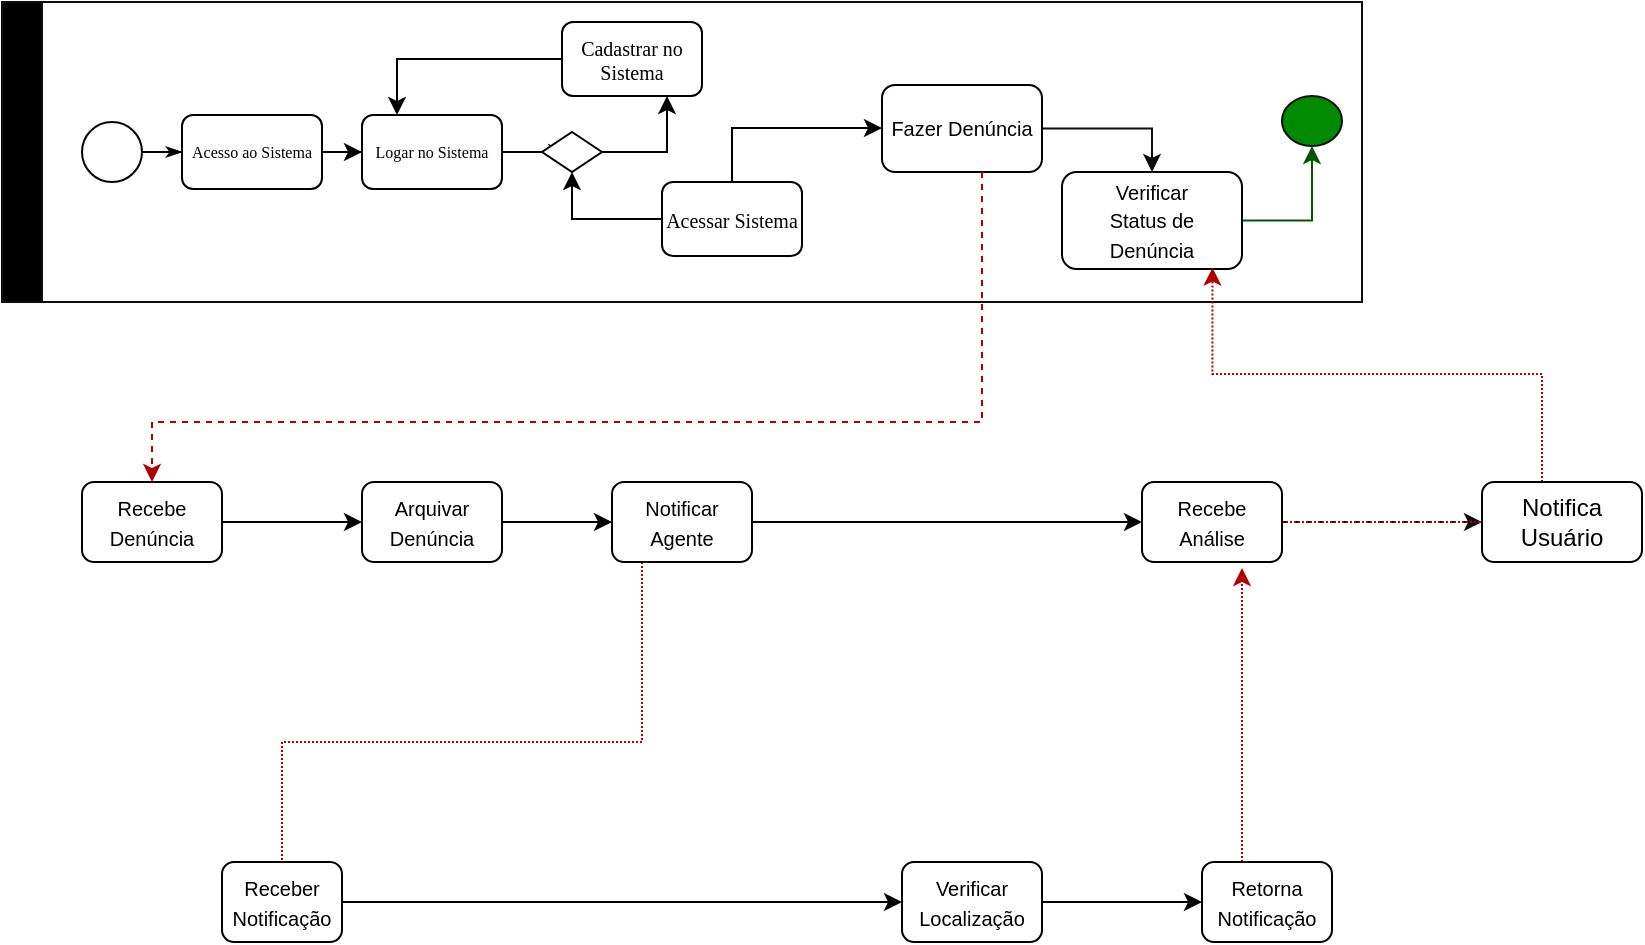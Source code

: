 <mxfile version="13.1.14" type="github"><diagram name="Page-1" id="c7488fd3-1785-93aa-aadb-54a6760d102a"><mxGraphModel dx="402" dy="603" grid="1" gridSize="10" guides="1" tooltips="1" connect="1" arrows="1" fold="1" page="1" pageScale="1" pageWidth="1100" pageHeight="850" background="#ffffff" math="0" shadow="0"><root><mxCell id="0"/><mxCell id="1" parent="0"/><mxCell id="O-zvKClyaqoz1twcRvCZ-13" value="Lane 1" style="swimlane;html=1;startSize=20;horizontal=0;strokeColor=#0D0D0D;fillColor=#000000;" parent="1" vertex="1"><mxGeometry x="180" y="90" width="680" height="150" as="geometry"/></mxCell><mxCell id="O-zvKClyaqoz1twcRvCZ-14" style="edgeStyle=orthogonalEdgeStyle;rounded=0;html=1;labelBackgroundColor=none;startArrow=none;startFill=0;startSize=5;endArrow=classicThin;endFill=1;endSize=5;jettySize=auto;orthogonalLoop=1;strokeWidth=1;fontFamily=Verdana;fontSize=8" parent="O-zvKClyaqoz1twcRvCZ-13" source="O-zvKClyaqoz1twcRvCZ-15" target="O-zvKClyaqoz1twcRvCZ-16" edge="1"><mxGeometry relative="1" as="geometry"/></mxCell><mxCell id="3NuA4ZIhZBG0QOxVYbok-1" style="edgeStyle=orthogonalEdgeStyle;rounded=0;orthogonalLoop=1;jettySize=auto;html=1;entryX=0.25;entryY=0;entryDx=0;entryDy=0;" edge="1" parent="O-zvKClyaqoz1twcRvCZ-13" source="O-zvKClyaqoz1twcRvCZ-21" target="O-zvKClyaqoz1twcRvCZ-18"><mxGeometry relative="1" as="geometry"/></mxCell><mxCell id="O-zvKClyaqoz1twcRvCZ-21" value="&lt;font style=&quot;font-size: 10px&quot;&gt;Cadastrar no Sistema&lt;/font&gt;" style="rounded=1;whiteSpace=wrap;html=1;shadow=0;labelBackgroundColor=none;strokeWidth=1;fontFamily=Verdana;fontSize=8;align=center;" parent="O-zvKClyaqoz1twcRvCZ-13" vertex="1"><mxGeometry x="280" y="10.0" width="70" height="37" as="geometry"/></mxCell><mxCell id="O-zvKClyaqoz1twcRvCZ-15" value="" style="ellipse;whiteSpace=wrap;html=1;rounded=0;shadow=0;labelBackgroundColor=none;strokeWidth=1;fontFamily=Verdana;fontSize=8;align=center;" parent="O-zvKClyaqoz1twcRvCZ-13" vertex="1"><mxGeometry x="40" y="60" width="30" height="30" as="geometry"/></mxCell><mxCell id="L0ZiwHmItmCpD2yZ8luU-3" value="" style="edgeStyle=orthogonalEdgeStyle;rounded=0;orthogonalLoop=1;jettySize=auto;html=1;" parent="O-zvKClyaqoz1twcRvCZ-13" source="O-zvKClyaqoz1twcRvCZ-16" target="O-zvKClyaqoz1twcRvCZ-18" edge="1"><mxGeometry relative="1" as="geometry"/></mxCell><mxCell id="O-zvKClyaqoz1twcRvCZ-16" value="Acesso ao Sistema" style="rounded=1;whiteSpace=wrap;html=1;shadow=0;labelBackgroundColor=none;strokeWidth=1;fontFamily=Verdana;fontSize=8;align=center;" parent="O-zvKClyaqoz1twcRvCZ-13" vertex="1"><mxGeometry x="90" y="56.5" width="70" height="37" as="geometry"/></mxCell><mxCell id="3NuA4ZIhZBG0QOxVYbok-16" style="edgeStyle=orthogonalEdgeStyle;rounded=0;orthogonalLoop=1;jettySize=auto;html=1;exitX=1;exitY=0.5;exitDx=0;exitDy=0;entryX=0.75;entryY=1;entryDx=0;entryDy=0;" edge="1" parent="O-zvKClyaqoz1twcRvCZ-13" source="3NuA4ZIhZBG0QOxVYbok-14" target="O-zvKClyaqoz1twcRvCZ-21"><mxGeometry relative="1" as="geometry"/></mxCell><mxCell id="3NuA4ZIhZBG0QOxVYbok-23" style="edgeStyle=orthogonalEdgeStyle;rounded=0;orthogonalLoop=1;jettySize=auto;html=1;exitX=1;exitY=0.5;exitDx=0;exitDy=0;entryX=0;entryY=1;entryDx=0;entryDy=0;" edge="1" parent="O-zvKClyaqoz1twcRvCZ-13" source="O-zvKClyaqoz1twcRvCZ-18" target="3NuA4ZIhZBG0QOxVYbok-14"><mxGeometry relative="1" as="geometry"/></mxCell><mxCell id="O-zvKClyaqoz1twcRvCZ-18" value="Logar no Sistema" style="rounded=1;whiteSpace=wrap;html=1;shadow=0;labelBackgroundColor=none;strokeWidth=1;fontFamily=Verdana;fontSize=8;align=center;" parent="O-zvKClyaqoz1twcRvCZ-13" vertex="1"><mxGeometry x="180" y="56.5" width="70" height="37" as="geometry"/></mxCell><mxCell id="3NuA4ZIhZBG0QOxVYbok-21" style="edgeStyle=orthogonalEdgeStyle;rounded=0;orthogonalLoop=1;jettySize=auto;html=1;" edge="1" parent="O-zvKClyaqoz1twcRvCZ-13" source="2b4e8129b02d487f-17" target="3NuA4ZIhZBG0QOxVYbok-20"><mxGeometry relative="1" as="geometry"><Array as="points"><mxPoint x="365" y="63"/></Array></mxGeometry></mxCell><mxCell id="3NuA4ZIhZBG0QOxVYbok-27" style="edgeStyle=orthogonalEdgeStyle;rounded=0;orthogonalLoop=1;jettySize=auto;html=1;entryX=0.5;entryY=1;entryDx=0;entryDy=0;" edge="1" parent="O-zvKClyaqoz1twcRvCZ-13" source="2b4e8129b02d487f-17" target="3NuA4ZIhZBG0QOxVYbok-14"><mxGeometry relative="1" as="geometry"/></mxCell><mxCell id="2b4e8129b02d487f-17" value="&lt;font style=&quot;font-size: 10px&quot;&gt;Acessar Sistema&lt;/font&gt;" style="rounded=1;whiteSpace=wrap;html=1;shadow=0;labelBackgroundColor=none;strokeWidth=1;fontFamily=Verdana;fontSize=8;align=center;" parent="O-zvKClyaqoz1twcRvCZ-13" vertex="1"><mxGeometry x="330" y="90" width="70" height="37" as="geometry"/></mxCell><mxCell id="3NuA4ZIhZBG0QOxVYbok-109" style="edgeStyle=orthogonalEdgeStyle;rounded=0;orthogonalLoop=1;jettySize=auto;html=1;entryX=0.5;entryY=0;entryDx=0;entryDy=0;strokeColor=#0D0D0D;" edge="1" parent="O-zvKClyaqoz1twcRvCZ-13" source="3NuA4ZIhZBG0QOxVYbok-20" target="3NuA4ZIhZBG0QOxVYbok-108"><mxGeometry relative="1" as="geometry"/></mxCell><mxCell id="3NuA4ZIhZBG0QOxVYbok-20" value="&lt;font style=&quot;font-size: 10px&quot;&gt;Fazer Denúncia&lt;/font&gt;" style="rounded=1;whiteSpace=wrap;html=1;" vertex="1" parent="O-zvKClyaqoz1twcRvCZ-13"><mxGeometry x="440" y="41.5" width="80" height="43.5" as="geometry"/></mxCell><mxCell id="3NuA4ZIhZBG0QOxVYbok-14" value="" style="rhombus;whiteSpace=wrap;html=1;" vertex="1" parent="O-zvKClyaqoz1twcRvCZ-13"><mxGeometry x="270" y="65" width="30" height="20" as="geometry"/></mxCell><mxCell id="3NuA4ZIhZBG0QOxVYbok-28" value="" style="shape=mxgraph.bpmn.shape;html=1;verticalLabelPosition=bottom;labelBackgroundColor=#ffffff;verticalAlign=top;align=center;perimeter=ellipsePerimeter;outlineConnect=0;outline=standard;symbol=general;strokeColor=#0D0D0D;fillColor=#008a00;fontColor=#ffffff;" vertex="1" parent="O-zvKClyaqoz1twcRvCZ-13"><mxGeometry x="640" y="47" width="30" height="25" as="geometry"/></mxCell><mxCell id="3NuA4ZIhZBG0QOxVYbok-132" style="edgeStyle=orthogonalEdgeStyle;rounded=0;orthogonalLoop=1;jettySize=auto;html=1;entryX=0.5;entryY=1;entryDx=0;entryDy=0;strokeColor=#005700;fillColor=#008a00;" edge="1" parent="O-zvKClyaqoz1twcRvCZ-13" source="3NuA4ZIhZBG0QOxVYbok-108" target="3NuA4ZIhZBG0QOxVYbok-28"><mxGeometry relative="1" as="geometry"/></mxCell><mxCell id="3NuA4ZIhZBG0QOxVYbok-108" value="&lt;font size=&quot;1&quot;&gt;Verificar&lt;br&gt;Status de&lt;br&gt;Denúncia&lt;br&gt;&lt;/font&gt;" style="rounded=1;whiteSpace=wrap;html=1;strokeColor=#000000;rotation=0;" vertex="1" parent="O-zvKClyaqoz1twcRvCZ-13"><mxGeometry x="530" y="85" width="90" height="48.5" as="geometry"/></mxCell><mxCell id="3NuA4ZIhZBG0QOxVYbok-44" style="edgeStyle=orthogonalEdgeStyle;rounded=0;orthogonalLoop=1;jettySize=auto;html=1;" edge="1" parent="1" source="3NuA4ZIhZBG0QOxVYbok-29" target="3NuA4ZIhZBG0QOxVYbok-35"><mxGeometry relative="1" as="geometry"/></mxCell><mxCell id="3NuA4ZIhZBG0QOxVYbok-29" value="&lt;font style=&quot;font-size: 10px&quot;&gt;Recebe&lt;br&gt;&lt;/font&gt;&lt;font style=&quot;font-size: 10px&quot;&gt;Denúncia&lt;/font&gt;" style="rounded=1;whiteSpace=wrap;html=1;" vertex="1" parent="1"><mxGeometry x="220" y="330" width="70" height="40" as="geometry"/></mxCell><mxCell id="3NuA4ZIhZBG0QOxVYbok-32" style="edgeStyle=orthogonalEdgeStyle;rounded=0;orthogonalLoop=1;jettySize=auto;html=1;dashed=1;fillColor=#e51400;strokeColor=#B20000;" edge="1" parent="1" source="3NuA4ZIhZBG0QOxVYbok-20" target="3NuA4ZIhZBG0QOxVYbok-29"><mxGeometry relative="1" as="geometry"><Array as="points"><mxPoint x="670" y="300"/></Array></mxGeometry></mxCell><mxCell id="3NuA4ZIhZBG0QOxVYbok-45" style="edgeStyle=orthogonalEdgeStyle;rounded=0;orthogonalLoop=1;jettySize=auto;html=1;" edge="1" parent="1" source="3NuA4ZIhZBG0QOxVYbok-35" target="3NuA4ZIhZBG0QOxVYbok-36"><mxGeometry relative="1" as="geometry"/></mxCell><mxCell id="3NuA4ZIhZBG0QOxVYbok-35" value="&lt;font size=&quot;1&quot;&gt;Arquivar&lt;br&gt;Denúncia&lt;br&gt;&lt;/font&gt;" style="rounded=1;whiteSpace=wrap;html=1;" vertex="1" parent="1"><mxGeometry x="360" y="330" width="70" height="40" as="geometry"/></mxCell><mxCell id="3NuA4ZIhZBG0QOxVYbok-46" style="edgeStyle=orthogonalEdgeStyle;rounded=0;orthogonalLoop=1;jettySize=auto;html=1;entryX=0.857;entryY=0.25;entryDx=0;entryDy=0;entryPerimeter=0;dashed=1;dashPattern=1 1;fillColor=#e51400;strokeColor=#B20000;" edge="1" parent="1" source="3NuA4ZIhZBG0QOxVYbok-36" target="3NuA4ZIhZBG0QOxVYbok-38"><mxGeometry relative="1" as="geometry"><mxPoint x="520" y="510" as="targetPoint"/><Array as="points"><mxPoint x="500" y="460"/><mxPoint x="320" y="460"/><mxPoint x="320" y="530"/></Array></mxGeometry></mxCell><mxCell id="3NuA4ZIhZBG0QOxVYbok-47" style="edgeStyle=orthogonalEdgeStyle;rounded=0;orthogonalLoop=1;jettySize=auto;html=1;exitX=1;exitY=0.5;exitDx=0;exitDy=0;" edge="1" parent="1" source="3NuA4ZIhZBG0QOxVYbok-36" target="3NuA4ZIhZBG0QOxVYbok-37"><mxGeometry relative="1" as="geometry"/></mxCell><mxCell id="3NuA4ZIhZBG0QOxVYbok-36" value="&lt;font size=&quot;1&quot;&gt;Notificar&lt;br&gt;Agente&lt;br&gt;&lt;/font&gt;" style="rounded=1;whiteSpace=wrap;html=1;" vertex="1" parent="1"><mxGeometry x="485" y="330" width="70" height="40" as="geometry"/></mxCell><mxCell id="3NuA4ZIhZBG0QOxVYbok-53" style="edgeStyle=orthogonalEdgeStyle;rounded=0;orthogonalLoop=1;jettySize=auto;html=1;strokeColor=#0D0D0D;dashed=1;" edge="1" parent="1" source="3NuA4ZIhZBG0QOxVYbok-37" target="3NuA4ZIhZBG0QOxVYbok-52"><mxGeometry relative="1" as="geometry"><Array as="points"><mxPoint x="870" y="350"/><mxPoint x="870" y="350"/></Array></mxGeometry></mxCell><mxCell id="3NuA4ZIhZBG0QOxVYbok-111" style="edgeStyle=orthogonalEdgeStyle;rounded=0;orthogonalLoop=1;jettySize=auto;html=1;entryX=0.836;entryY=0.986;entryDx=0;entryDy=0;entryPerimeter=0;strokeColor=#B20000;fillColor=#e51400;dashed=1;dashPattern=1 1;" edge="1" parent="1" source="3NuA4ZIhZBG0QOxVYbok-37" target="3NuA4ZIhZBG0QOxVYbok-108"><mxGeometry relative="1" as="geometry"><Array as="points"><mxPoint x="950" y="350"/><mxPoint x="950" y="276"/><mxPoint x="785" y="276"/></Array></mxGeometry></mxCell><mxCell id="3NuA4ZIhZBG0QOxVYbok-37" value="&lt;font style=&quot;font-size: 10px&quot;&gt;Recebe&lt;br&gt;Análise&lt;br&gt;&lt;/font&gt;" style="rounded=1;whiteSpace=wrap;html=1;" vertex="1" parent="1"><mxGeometry x="750" y="330" width="70" height="40" as="geometry"/></mxCell><mxCell id="3NuA4ZIhZBG0QOxVYbok-49" style="edgeStyle=orthogonalEdgeStyle;rounded=0;orthogonalLoop=1;jettySize=auto;html=1;entryX=0;entryY=0.5;entryDx=0;entryDy=0;" edge="1" parent="1" source="3NuA4ZIhZBG0QOxVYbok-38" target="3NuA4ZIhZBG0QOxVYbok-40"><mxGeometry relative="1" as="geometry"/></mxCell><mxCell id="3NuA4ZIhZBG0QOxVYbok-38" value="&lt;font size=&quot;1&quot;&gt;Receber&lt;br&gt;Notificação&lt;br&gt;&lt;/font&gt;" style="rounded=1;whiteSpace=wrap;html=1;" vertex="1" parent="1"><mxGeometry x="290" y="520" width="60" height="40" as="geometry"/></mxCell><mxCell id="3NuA4ZIhZBG0QOxVYbok-51" style="edgeStyle=orthogonalEdgeStyle;rounded=0;orthogonalLoop=1;jettySize=auto;html=1;strokeColor=#B20000;fillColor=#e51400;dashed=1;dashPattern=1 1;" edge="1" parent="1" source="3NuA4ZIhZBG0QOxVYbok-39"><mxGeometry relative="1" as="geometry"><mxPoint x="800" y="373" as="targetPoint"/><Array as="points"><mxPoint x="800" y="373"/></Array></mxGeometry></mxCell><mxCell id="3NuA4ZIhZBG0QOxVYbok-39" value="&lt;font size=&quot;1&quot;&gt;Retorna&lt;br&gt;Notificação&lt;br&gt;&lt;/font&gt;" style="rounded=1;whiteSpace=wrap;html=1;" vertex="1" parent="1"><mxGeometry x="780" y="520" width="65" height="40" as="geometry"/></mxCell><mxCell id="3NuA4ZIhZBG0QOxVYbok-50" style="edgeStyle=orthogonalEdgeStyle;rounded=0;orthogonalLoop=1;jettySize=auto;html=1;" edge="1" parent="1" source="3NuA4ZIhZBG0QOxVYbok-40" target="3NuA4ZIhZBG0QOxVYbok-39"><mxGeometry relative="1" as="geometry"/></mxCell><mxCell id="3NuA4ZIhZBG0QOxVYbok-40" value="&lt;font size=&quot;1&quot;&gt;Verificar&lt;br&gt;Localização&lt;br&gt;&lt;/font&gt;" style="rounded=1;whiteSpace=wrap;html=1;" vertex="1" parent="1"><mxGeometry x="630" y="520" width="70" height="40" as="geometry"/></mxCell><mxCell id="3NuA4ZIhZBG0QOxVYbok-52" value="Notifica&lt;br&gt;Usuário" style="rounded=1;whiteSpace=wrap;html=1;strokeColor=#000000;" vertex="1" parent="1"><mxGeometry x="920" y="330" width="80" height="40" as="geometry"/></mxCell></root></mxGraphModel></diagram></mxfile>